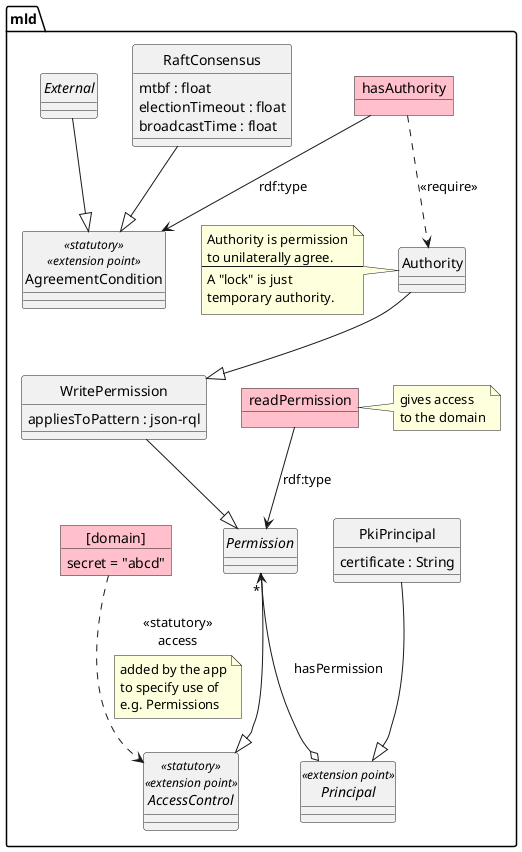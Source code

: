 @startuml
'https://plantuml.com/object-diagram
hide circle

skinparam object {
  BackgroundColor Pink
}

package mld {

class AgreementCondition <<statutory>> <<extension point>>

abstract class Principal <<extension point>>
class PkiPrincipal {
  certificate : String
}
PkiPrincipal --|> Principal

class Authority
note left
Authority is permission
to unilaterally agree.
---
A "lock" is just
temporary authority.
end note
object hasAuthority
hasAuthority --> AgreementCondition : rdf:type
hasAuthority ..> Authority : <<require>>
Permission "*" <--o Principal : hasPermission

abstract class Permission
Permission --|> AccessControl

class WritePermission {
  appliesToPattern : json-rql
}
Authority --|> WritePermission
WritePermission --|> Permission

object readPermission
note right
gives access
to the domain
end note
readPermission --> Permission : rdf:type

class RaftConsensus {
  mtbf : float
  electionTimeout : float
  broadcastTime : float
}
RaftConsensus --|> AgreementCondition

abstract class External
External --|> AgreementCondition

object "[domain]" as domain {
  secret = "abcd"
}

abstract class AccessControl <<statutory>> <<extension point>>
domain ..> AccessControl : <<statutory>>\naccess
note on link
added by the app
to specify use of
e.g. Permissions
end note

}
@enduml
